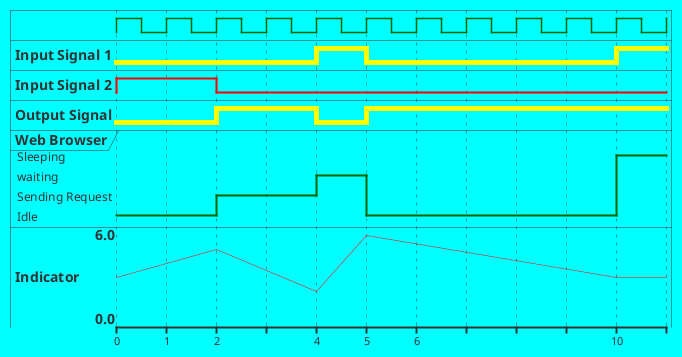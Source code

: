 @startuml

' style
<style>
    timingDiagram {
        BackgroundColor cyan
        .red {
            LineColor red
        }
        .yellow {
            LineColor yellow
            LineThickness 5
        }
    }
</style>

' Definition
clock clk with period 1
binary "Input Signal 1" as IS1 <<yellow>>
binary "Input Signal 2" as IS2 <<red>>
binary "Output Signal" as OS1 <<yellow>>
robust "Web Browser" as WB
analog "Indicator" as IN <<red>>

@0
IS1 is low
IS2 is high
OS1 is low
WB is "Idle"
IN is 3.0

@2
IS2 is low
OS1 is high
WB is "Sending Request"
IN is 5.0 : nice

@4
IS1 is high
OS1 is low
WB is "waiting"
IN is 2.0

@5
IS1 is low
OS1 is high
WB is "Idle"
IN is 6.0

@6
IS2 is low

@10
IS1 is high
WB is "Sleeping"
IN is 3.0

@enduml